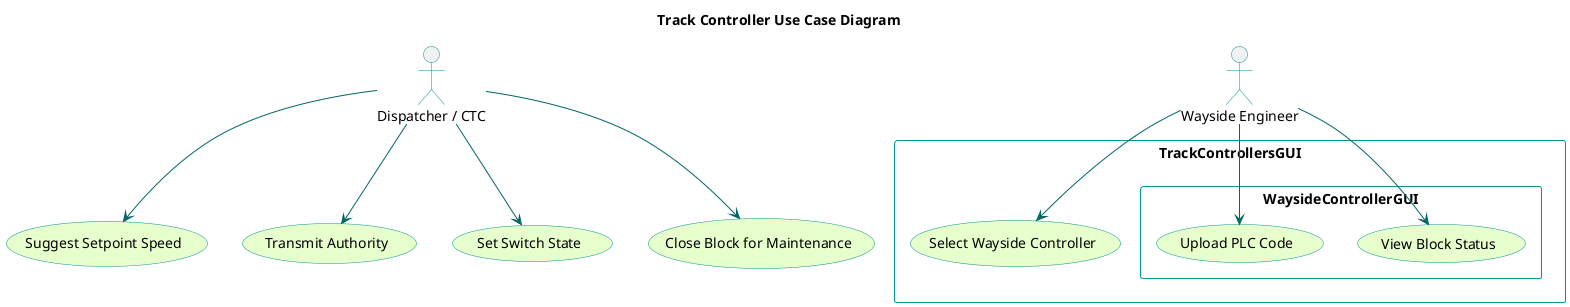 @startuml
title Track Controller Use Case Diagram

skinparam usecaseBackgroundColor #e6ffcc
skinparam usecaseBorderColor 	#049595
skinparam actorBorderColor 	#049595
skinparam packageBorderCOlor  #049595
skinparam arrowColor #006666

:Dispatcher / CTC: as d
:Wayside Engineer: as we

rectangle TrackControllersGUI{
	(Select Wayside Controller)
	rectangle WaysideControllerGUI{
		(View Block Status)
		(Upload PLC Code)
	}
}

'(Select Wayside Controller) --> WaysideControllerGUI
we --> (Select Wayside Controller)
we --> (View Block Status)
we --> (Upload PLC Code)
d --> (Suggest Setpoint Speed)
d --> (Transmit Authority)
d --> (Set Switch State)
d --> (Close Block for Maintenance)

@enduml